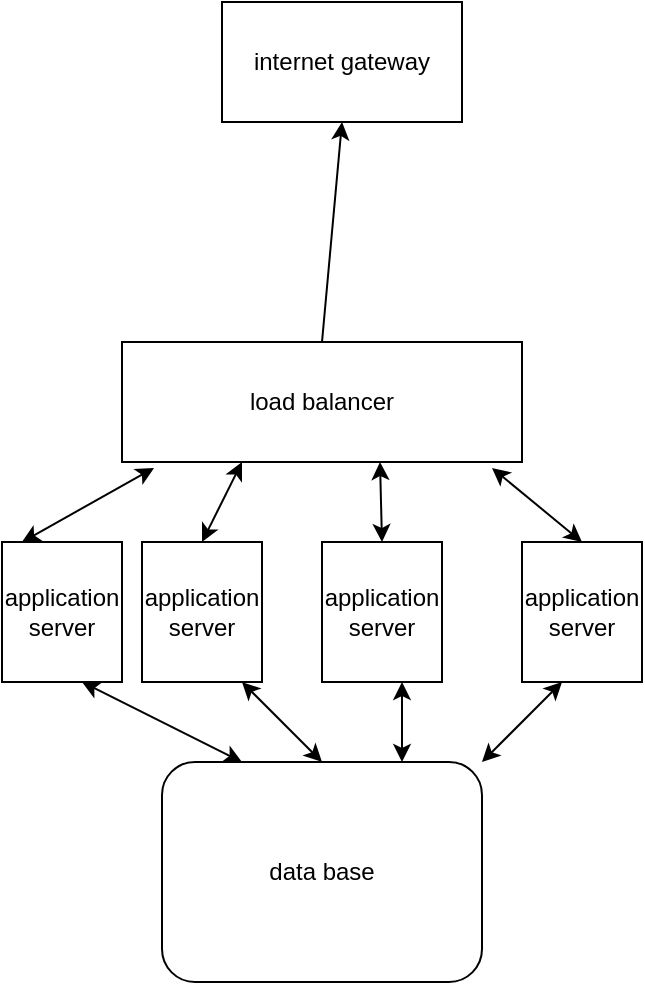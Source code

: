 <mxfile version="21.3.2" type="github">
  <diagram name="第 1 页" id="hoYDAbHyzX93QmwIXgxS">
    <mxGraphModel dx="1379" dy="796" grid="1" gridSize="10" guides="1" tooltips="1" connect="1" arrows="1" fold="1" page="1" pageScale="1" pageWidth="827" pageHeight="1169" math="0" shadow="0">
      <root>
        <mxCell id="0" />
        <mxCell id="1" parent="0" />
        <mxCell id="R4QsOeEvtsYIWJrgmaSn-1" value="load balancer" style="rounded=0;whiteSpace=wrap;html=1;" vertex="1" parent="1">
          <mxGeometry x="310" y="430" width="200" height="60" as="geometry" />
        </mxCell>
        <mxCell id="R4QsOeEvtsYIWJrgmaSn-3" value="application server" style="rounded=0;whiteSpace=wrap;html=1;" vertex="1" parent="1">
          <mxGeometry x="250" y="530" width="60" height="70" as="geometry" />
        </mxCell>
        <mxCell id="R4QsOeEvtsYIWJrgmaSn-4" value="application server" style="rounded=0;whiteSpace=wrap;html=1;" vertex="1" parent="1">
          <mxGeometry x="320" y="530" width="60" height="70" as="geometry" />
        </mxCell>
        <mxCell id="R4QsOeEvtsYIWJrgmaSn-5" value="application server" style="rounded=0;whiteSpace=wrap;html=1;" vertex="1" parent="1">
          <mxGeometry x="410" y="530" width="60" height="70" as="geometry" />
        </mxCell>
        <mxCell id="R4QsOeEvtsYIWJrgmaSn-6" value="application server" style="rounded=0;whiteSpace=wrap;html=1;" vertex="1" parent="1">
          <mxGeometry x="510" y="530" width="60" height="70" as="geometry" />
        </mxCell>
        <mxCell id="R4QsOeEvtsYIWJrgmaSn-11" value="" style="endArrow=classic;startArrow=classic;html=1;rounded=0;entryX=0.5;entryY=0;entryDx=0;entryDy=0;exitX=0.925;exitY=1.05;exitDx=0;exitDy=0;exitPerimeter=0;" edge="1" parent="1" source="R4QsOeEvtsYIWJrgmaSn-1" target="R4QsOeEvtsYIWJrgmaSn-6">
          <mxGeometry width="50" height="50" relative="1" as="geometry">
            <mxPoint x="440" y="490" as="sourcePoint" />
            <mxPoint x="540" y="500" as="targetPoint" />
          </mxGeometry>
        </mxCell>
        <mxCell id="R4QsOeEvtsYIWJrgmaSn-13" value="" style="endArrow=classic;startArrow=classic;html=1;rounded=0;entryX=0.08;entryY=1.05;entryDx=0;entryDy=0;entryPerimeter=0;" edge="1" parent="1" target="R4QsOeEvtsYIWJrgmaSn-1">
          <mxGeometry width="50" height="50" relative="1" as="geometry">
            <mxPoint x="260" y="530" as="sourcePoint" />
            <mxPoint x="310" y="480" as="targetPoint" />
          </mxGeometry>
        </mxCell>
        <mxCell id="R4QsOeEvtsYIWJrgmaSn-14" value="" style="endArrow=classic;startArrow=classic;html=1;rounded=0;exitX=0.5;exitY=0;exitDx=0;exitDy=0;" edge="1" parent="1" source="R4QsOeEvtsYIWJrgmaSn-4">
          <mxGeometry width="50" height="50" relative="1" as="geometry">
            <mxPoint x="325" y="530" as="sourcePoint" />
            <mxPoint x="370" y="490" as="targetPoint" />
          </mxGeometry>
        </mxCell>
        <mxCell id="R4QsOeEvtsYIWJrgmaSn-15" value="" style="endArrow=classic;startArrow=classic;html=1;rounded=0;exitX=0.5;exitY=0;exitDx=0;exitDy=0;" edge="1" parent="1" source="R4QsOeEvtsYIWJrgmaSn-5">
          <mxGeometry width="50" height="50" relative="1" as="geometry">
            <mxPoint x="389" y="540" as="sourcePoint" />
            <mxPoint x="439" y="490" as="targetPoint" />
          </mxGeometry>
        </mxCell>
        <mxCell id="R4QsOeEvtsYIWJrgmaSn-16" value="internet gateway" style="rounded=0;whiteSpace=wrap;html=1;" vertex="1" parent="1">
          <mxGeometry x="360" y="260" width="120" height="60" as="geometry" />
        </mxCell>
        <mxCell id="R4QsOeEvtsYIWJrgmaSn-17" value="data base" style="rounded=1;whiteSpace=wrap;html=1;" vertex="1" parent="1">
          <mxGeometry x="330" y="640" width="160" height="110" as="geometry" />
        </mxCell>
        <mxCell id="R4QsOeEvtsYIWJrgmaSn-18" value="" style="endArrow=classic;startArrow=classic;html=1;rounded=0;exitX=0.25;exitY=0;exitDx=0;exitDy=0;" edge="1" parent="1" source="R4QsOeEvtsYIWJrgmaSn-17">
          <mxGeometry width="50" height="50" relative="1" as="geometry">
            <mxPoint x="240" y="650" as="sourcePoint" />
            <mxPoint x="290" y="600" as="targetPoint" />
          </mxGeometry>
        </mxCell>
        <mxCell id="R4QsOeEvtsYIWJrgmaSn-19" value="" style="endArrow=classic;startArrow=classic;html=1;rounded=0;exitX=0.5;exitY=0;exitDx=0;exitDy=0;" edge="1" parent="1" source="R4QsOeEvtsYIWJrgmaSn-17">
          <mxGeometry width="50" height="50" relative="1" as="geometry">
            <mxPoint x="320" y="650" as="sourcePoint" />
            <mxPoint x="370" y="600" as="targetPoint" />
          </mxGeometry>
        </mxCell>
        <mxCell id="R4QsOeEvtsYIWJrgmaSn-20" value="" style="endArrow=classic;startArrow=classic;html=1;rounded=0;exitX=0.75;exitY=0;exitDx=0;exitDy=0;" edge="1" parent="1" source="R4QsOeEvtsYIWJrgmaSn-17">
          <mxGeometry width="50" height="50" relative="1" as="geometry">
            <mxPoint x="400" y="650" as="sourcePoint" />
            <mxPoint x="450" y="600" as="targetPoint" />
          </mxGeometry>
        </mxCell>
        <mxCell id="R4QsOeEvtsYIWJrgmaSn-21" value="" style="endArrow=classic;startArrow=classic;html=1;rounded=0;exitX=1;exitY=0;exitDx=0;exitDy=0;" edge="1" parent="1" source="R4QsOeEvtsYIWJrgmaSn-17">
          <mxGeometry width="50" height="50" relative="1" as="geometry">
            <mxPoint x="480" y="650" as="sourcePoint" />
            <mxPoint x="530" y="600" as="targetPoint" />
          </mxGeometry>
        </mxCell>
        <mxCell id="R4QsOeEvtsYIWJrgmaSn-22" value="" style="endArrow=classic;html=1;rounded=0;entryX=0.5;entryY=1;entryDx=0;entryDy=0;exitX=0.5;exitY=0;exitDx=0;exitDy=0;" edge="1" parent="1" source="R4QsOeEvtsYIWJrgmaSn-1" target="R4QsOeEvtsYIWJrgmaSn-16">
          <mxGeometry width="50" height="50" relative="1" as="geometry">
            <mxPoint x="390" y="430" as="sourcePoint" />
            <mxPoint x="440" y="380" as="targetPoint" />
          </mxGeometry>
        </mxCell>
      </root>
    </mxGraphModel>
  </diagram>
</mxfile>
